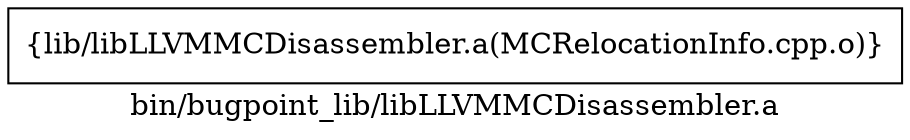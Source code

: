 digraph "bin/bugpoint_lib/libLLVMMCDisassembler.a" {
	label="bin/bugpoint_lib/libLLVMMCDisassembler.a";
	rankdir=LR;

	Node0x560f26cdf838 [shape=record,shape=box,group=0,label="{lib/libLLVMMCDisassembler.a(MCRelocationInfo.cpp.o)}"];
}
